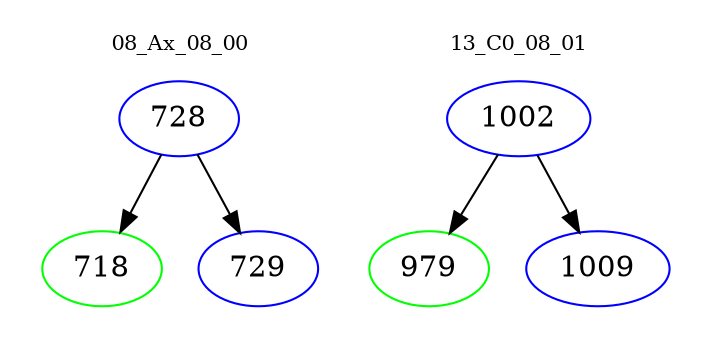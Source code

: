 digraph{
subgraph cluster_0 {
color = white
label = "08_Ax_08_00";
fontsize=10;
T0_728 [label="728", color="blue"]
T0_728 -> T0_718 [color="black"]
T0_718 [label="718", color="green"]
T0_728 -> T0_729 [color="black"]
T0_729 [label="729", color="blue"]
}
subgraph cluster_1 {
color = white
label = "13_C0_08_01";
fontsize=10;
T1_1002 [label="1002", color="blue"]
T1_1002 -> T1_979 [color="black"]
T1_979 [label="979", color="green"]
T1_1002 -> T1_1009 [color="black"]
T1_1009 [label="1009", color="blue"]
}
}
